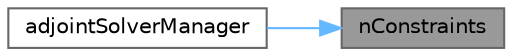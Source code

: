 digraph "nConstraints"
{
 // LATEX_PDF_SIZE
  bgcolor="transparent";
  edge [fontname=Helvetica,fontsize=10,labelfontname=Helvetica,labelfontsize=10];
  node [fontname=Helvetica,fontsize=10,shape=box,height=0.2,width=0.4];
  rankdir="RL";
  Node1 [id="Node000001",label="nConstraints",height=0.2,width=0.4,color="gray40", fillcolor="grey60", style="filled", fontcolor="black",tooltip=" "];
  Node1 -> Node2 [id="edge1_Node000001_Node000002",dir="back",color="steelblue1",style="solid",tooltip=" "];
  Node2 [id="Node000002",label="adjointSolverManager",height=0.2,width=0.4,color="grey40", fillcolor="white", style="filled",URL="$classFoam_1_1adjointSolverManager.html#ab86ea4904fd90faffcb3d11e68d2df50",tooltip=" "];
}
